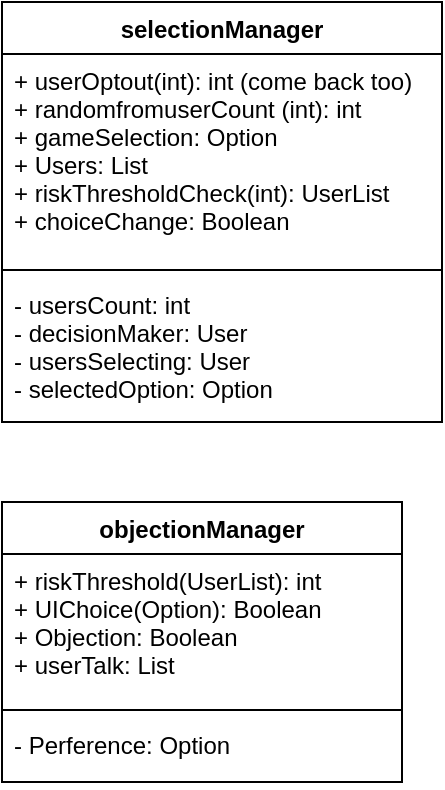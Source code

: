 <mxfile version="14.5.1" type="device"><diagram id="ZL6U0VmWjqUg80Nkdhev" name="Page-1"><mxGraphModel dx="422" dy="510" grid="1" gridSize="10" guides="1" tooltips="1" connect="1" arrows="1" fold="1" page="1" pageScale="1" pageWidth="850" pageHeight="1100" math="0" shadow="0"><root><mxCell id="0"/><mxCell id="1" parent="0"/><mxCell id="jkqmQijTJq6A2qikSJup-1" value="selectionManager" style="swimlane;fontStyle=1;align=center;verticalAlign=top;childLayout=stackLayout;horizontal=1;startSize=26;horizontalStack=0;resizeParent=1;resizeParentMax=0;resizeLast=0;collapsible=1;marginBottom=0;" vertex="1" parent="1"><mxGeometry x="440" y="40" width="220" height="210" as="geometry"><mxRectangle x="400" y="140" width="110" height="26" as="alternateBounds"/></mxGeometry></mxCell><mxCell id="jkqmQijTJq6A2qikSJup-2" value="+ userOptout(int): int (come back too)&#10;+ randomfromuserCount (int): int&#10;+ gameSelection: Option&#10;+ Users: List&#10;+ riskThresholdCheck(int): UserList&#10;+ choiceChange: Boolean" style="text;strokeColor=none;fillColor=none;align=left;verticalAlign=top;spacingLeft=4;spacingRight=4;overflow=hidden;rotatable=0;points=[[0,0.5],[1,0.5]];portConstraint=eastwest;" vertex="1" parent="jkqmQijTJq6A2qikSJup-1"><mxGeometry y="26" width="220" height="104" as="geometry"/></mxCell><mxCell id="jkqmQijTJq6A2qikSJup-3" value="" style="line;strokeWidth=1;fillColor=none;align=left;verticalAlign=middle;spacingTop=-1;spacingLeft=3;spacingRight=3;rotatable=0;labelPosition=right;points=[];portConstraint=eastwest;" vertex="1" parent="jkqmQijTJq6A2qikSJup-1"><mxGeometry y="130" width="220" height="8" as="geometry"/></mxCell><mxCell id="jkqmQijTJq6A2qikSJup-4" value="- usersCount: int&#10;- decisionMaker: User&#10;- usersSelecting: User&#10;- selectedOption: Option&#10;" style="text;strokeColor=none;fillColor=none;align=left;verticalAlign=top;spacingLeft=4;spacingRight=4;overflow=hidden;rotatable=0;points=[[0,0.5],[1,0.5]];portConstraint=eastwest;" vertex="1" parent="jkqmQijTJq6A2qikSJup-1"><mxGeometry y="138" width="220" height="72" as="geometry"/></mxCell><mxCell id="jkqmQijTJq6A2qikSJup-5" value="objectionManager" style="swimlane;fontStyle=1;align=center;verticalAlign=top;childLayout=stackLayout;horizontal=1;startSize=26;horizontalStack=0;resizeParent=1;resizeParentMax=0;resizeLast=0;collapsible=1;marginBottom=0;" vertex="1" parent="1"><mxGeometry x="440" y="290" width="200" height="140" as="geometry"/></mxCell><mxCell id="jkqmQijTJq6A2qikSJup-6" value="+ riskThreshold(UserList): int &#10;+ UIChoice(Option): Boolean&#10;+ Objection: Boolean&#10;+ userTalk: List&#10;" style="text;strokeColor=none;fillColor=none;align=left;verticalAlign=top;spacingLeft=4;spacingRight=4;overflow=hidden;rotatable=0;points=[[0,0.5],[1,0.5]];portConstraint=eastwest;" vertex="1" parent="jkqmQijTJq6A2qikSJup-5"><mxGeometry y="26" width="200" height="74" as="geometry"/></mxCell><mxCell id="jkqmQijTJq6A2qikSJup-7" value="" style="line;strokeWidth=1;fillColor=none;align=left;verticalAlign=middle;spacingTop=-1;spacingLeft=3;spacingRight=3;rotatable=0;labelPosition=right;points=[];portConstraint=eastwest;" vertex="1" parent="jkqmQijTJq6A2qikSJup-5"><mxGeometry y="100" width="200" height="8" as="geometry"/></mxCell><mxCell id="jkqmQijTJq6A2qikSJup-8" value="- Perference: Option&#10;" style="text;strokeColor=none;fillColor=none;align=left;verticalAlign=top;spacingLeft=4;spacingRight=4;overflow=hidden;rotatable=0;points=[[0,0.5],[1,0.5]];portConstraint=eastwest;" vertex="1" parent="jkqmQijTJq6A2qikSJup-5"><mxGeometry y="108" width="200" height="32" as="geometry"/></mxCell></root></mxGraphModel></diagram></mxfile>